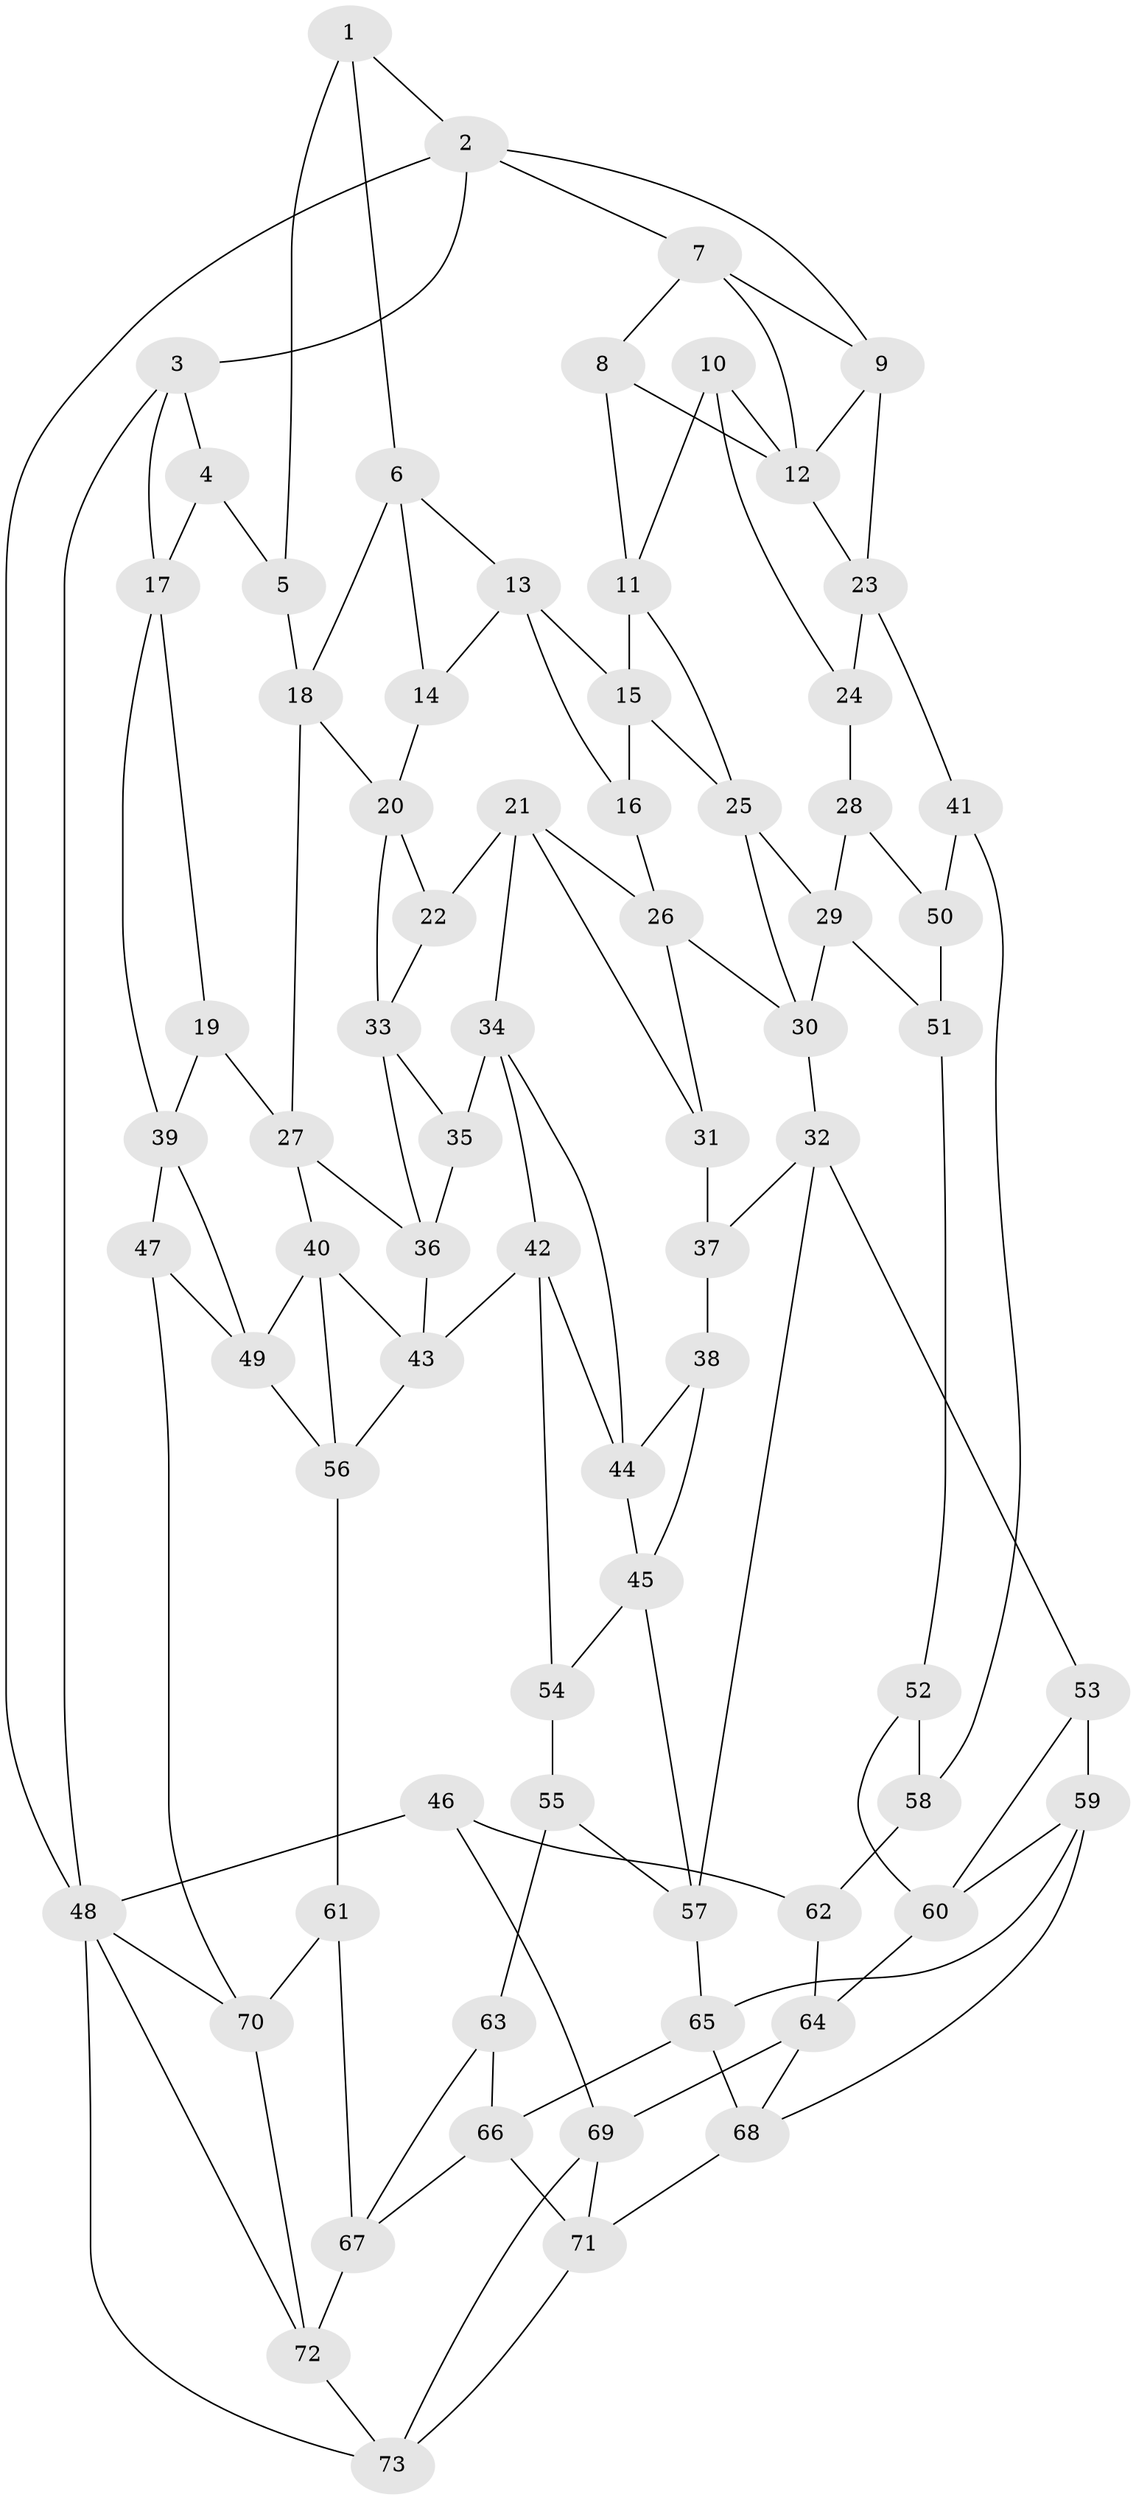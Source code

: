 // original degree distribution, {3: 0.0136986301369863, 4: 0.2328767123287671, 6: 0.2191780821917808, 5: 0.5342465753424658}
// Generated by graph-tools (version 1.1) at 2025/03/03/09/25 03:03:13]
// undirected, 73 vertices, 134 edges
graph export_dot {
graph [start="1"]
  node [color=gray90,style=filled];
  1;
  2;
  3;
  4;
  5;
  6;
  7;
  8;
  9;
  10;
  11;
  12;
  13;
  14;
  15;
  16;
  17;
  18;
  19;
  20;
  21;
  22;
  23;
  24;
  25;
  26;
  27;
  28;
  29;
  30;
  31;
  32;
  33;
  34;
  35;
  36;
  37;
  38;
  39;
  40;
  41;
  42;
  43;
  44;
  45;
  46;
  47;
  48;
  49;
  50;
  51;
  52;
  53;
  54;
  55;
  56;
  57;
  58;
  59;
  60;
  61;
  62;
  63;
  64;
  65;
  66;
  67;
  68;
  69;
  70;
  71;
  72;
  73;
  1 -- 2 [weight=1.0];
  1 -- 5 [weight=1.0];
  1 -- 6 [weight=1.0];
  2 -- 3 [weight=1.0];
  2 -- 7 [weight=1.0];
  2 -- 9 [weight=1.0];
  2 -- 48 [weight=1.0];
  3 -- 4 [weight=1.0];
  3 -- 17 [weight=1.0];
  3 -- 48 [weight=1.0];
  4 -- 5 [weight=1.0];
  4 -- 17 [weight=1.0];
  5 -- 18 [weight=1.0];
  6 -- 13 [weight=1.0];
  6 -- 14 [weight=1.0];
  6 -- 18 [weight=1.0];
  7 -- 8 [weight=1.0];
  7 -- 9 [weight=1.0];
  7 -- 12 [weight=1.0];
  8 -- 11 [weight=1.0];
  8 -- 12 [weight=2.0];
  9 -- 12 [weight=1.0];
  9 -- 23 [weight=1.0];
  10 -- 11 [weight=1.0];
  10 -- 12 [weight=1.0];
  10 -- 24 [weight=1.0];
  11 -- 15 [weight=1.0];
  11 -- 25 [weight=1.0];
  12 -- 23 [weight=1.0];
  13 -- 14 [weight=1.0];
  13 -- 15 [weight=1.0];
  13 -- 16 [weight=1.0];
  14 -- 20 [weight=1.0];
  15 -- 16 [weight=1.0];
  15 -- 25 [weight=1.0];
  16 -- 26 [weight=1.0];
  17 -- 19 [weight=1.0];
  17 -- 39 [weight=1.0];
  18 -- 20 [weight=1.0];
  18 -- 27 [weight=1.0];
  19 -- 27 [weight=1.0];
  19 -- 39 [weight=1.0];
  20 -- 22 [weight=1.0];
  20 -- 33 [weight=1.0];
  21 -- 22 [weight=1.0];
  21 -- 26 [weight=1.0];
  21 -- 31 [weight=1.0];
  21 -- 34 [weight=1.0];
  22 -- 33 [weight=1.0];
  23 -- 24 [weight=1.0];
  23 -- 41 [weight=1.0];
  24 -- 28 [weight=2.0];
  25 -- 29 [weight=1.0];
  25 -- 30 [weight=1.0];
  26 -- 30 [weight=1.0];
  26 -- 31 [weight=1.0];
  27 -- 36 [weight=1.0];
  27 -- 40 [weight=1.0];
  28 -- 29 [weight=1.0];
  28 -- 50 [weight=1.0];
  29 -- 30 [weight=1.0];
  29 -- 51 [weight=1.0];
  30 -- 32 [weight=1.0];
  31 -- 37 [weight=2.0];
  32 -- 37 [weight=1.0];
  32 -- 53 [weight=1.0];
  32 -- 57 [weight=1.0];
  33 -- 35 [weight=1.0];
  33 -- 36 [weight=1.0];
  34 -- 35 [weight=1.0];
  34 -- 42 [weight=1.0];
  34 -- 44 [weight=1.0];
  35 -- 36 [weight=1.0];
  36 -- 43 [weight=1.0];
  37 -- 38 [weight=1.0];
  38 -- 44 [weight=1.0];
  38 -- 45 [weight=1.0];
  39 -- 47 [weight=1.0];
  39 -- 49 [weight=1.0];
  40 -- 43 [weight=1.0];
  40 -- 49 [weight=1.0];
  40 -- 56 [weight=1.0];
  41 -- 50 [weight=1.0];
  41 -- 58 [weight=1.0];
  42 -- 43 [weight=1.0];
  42 -- 44 [weight=1.0];
  42 -- 54 [weight=1.0];
  43 -- 56 [weight=1.0];
  44 -- 45 [weight=1.0];
  45 -- 54 [weight=1.0];
  45 -- 57 [weight=1.0];
  46 -- 48 [weight=1.0];
  46 -- 62 [weight=1.0];
  46 -- 69 [weight=1.0];
  47 -- 49 [weight=1.0];
  47 -- 70 [weight=1.0];
  48 -- 70 [weight=1.0];
  48 -- 72 [weight=1.0];
  48 -- 73 [weight=1.0];
  49 -- 56 [weight=1.0];
  50 -- 51 [weight=2.0];
  51 -- 52 [weight=1.0];
  52 -- 58 [weight=1.0];
  52 -- 60 [weight=1.0];
  53 -- 59 [weight=1.0];
  53 -- 60 [weight=1.0];
  54 -- 55 [weight=1.0];
  55 -- 57 [weight=1.0];
  55 -- 63 [weight=2.0];
  56 -- 61 [weight=1.0];
  57 -- 65 [weight=1.0];
  58 -- 62 [weight=2.0];
  59 -- 60 [weight=1.0];
  59 -- 65 [weight=1.0];
  59 -- 68 [weight=1.0];
  60 -- 64 [weight=1.0];
  61 -- 67 [weight=1.0];
  61 -- 70 [weight=1.0];
  62 -- 64 [weight=1.0];
  63 -- 66 [weight=1.0];
  63 -- 67 [weight=1.0];
  64 -- 68 [weight=1.0];
  64 -- 69 [weight=1.0];
  65 -- 66 [weight=1.0];
  65 -- 68 [weight=1.0];
  66 -- 67 [weight=1.0];
  66 -- 71 [weight=1.0];
  67 -- 72 [weight=1.0];
  68 -- 71 [weight=1.0];
  69 -- 71 [weight=1.0];
  69 -- 73 [weight=1.0];
  70 -- 72 [weight=1.0];
  71 -- 73 [weight=1.0];
  72 -- 73 [weight=1.0];
}
